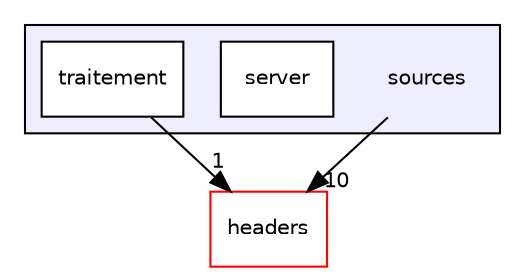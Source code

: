 digraph "sources" {
  compound=true
  node [ fontsize="10", fontname="Helvetica"];
  edge [ labelfontsize="10", labelfontname="Helvetica"];
  subgraph clusterdir_08d237fc27d4ecd563f71c5d52f2fecc {
    graph [ bgcolor="#eeeeff", pencolor="black", label="" URL="dir_08d237fc27d4ecd563f71c5d52f2fecc.html"];
    dir_08d237fc27d4ecd563f71c5d52f2fecc [shape=plaintext label="sources"];
    dir_0ae0286439a8e144cf485eb8e91d219b [shape=box label="server" color="black" fillcolor="white" style="filled" URL="dir_0ae0286439a8e144cf485eb8e91d219b.html"];
    dir_0d11bb6c21e330acd532003853662301 [shape=box label="traitement" color="black" fillcolor="white" style="filled" URL="dir_0d11bb6c21e330acd532003853662301.html"];
  }
  dir_7f57b1e41c5acd0e859ae5f3a2b075a9 [shape=box label="headers" fillcolor="white" style="filled" color="red" URL="dir_7f57b1e41c5acd0e859ae5f3a2b075a9.html"];
  dir_08d237fc27d4ecd563f71c5d52f2fecc->dir_7f57b1e41c5acd0e859ae5f3a2b075a9 [headlabel="10", labeldistance=1.5 headhref="dir_000005_000000.html"];
  dir_0d11bb6c21e330acd532003853662301->dir_7f57b1e41c5acd0e859ae5f3a2b075a9 [headlabel="1", labeldistance=1.5 headhref="dir_000007_000000.html"];
}
